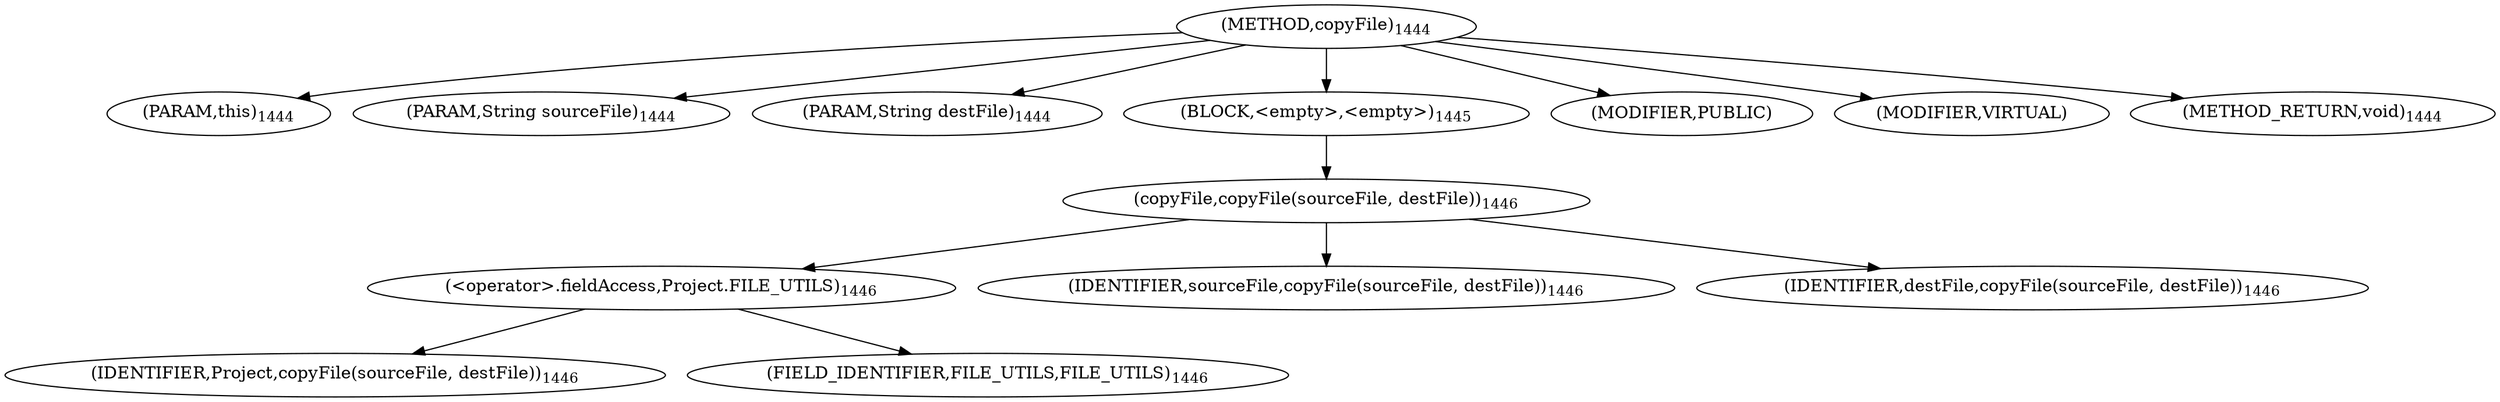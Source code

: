 digraph "copyFile" {  
"2368" [label = <(METHOD,copyFile)<SUB>1444</SUB>> ]
"2369" [label = <(PARAM,this)<SUB>1444</SUB>> ]
"2370" [label = <(PARAM,String sourceFile)<SUB>1444</SUB>> ]
"2371" [label = <(PARAM,String destFile)<SUB>1444</SUB>> ]
"2372" [label = <(BLOCK,&lt;empty&gt;,&lt;empty&gt;)<SUB>1445</SUB>> ]
"2373" [label = <(copyFile,copyFile(sourceFile, destFile))<SUB>1446</SUB>> ]
"2374" [label = <(&lt;operator&gt;.fieldAccess,Project.FILE_UTILS)<SUB>1446</SUB>> ]
"2375" [label = <(IDENTIFIER,Project,copyFile(sourceFile, destFile))<SUB>1446</SUB>> ]
"2376" [label = <(FIELD_IDENTIFIER,FILE_UTILS,FILE_UTILS)<SUB>1446</SUB>> ]
"2377" [label = <(IDENTIFIER,sourceFile,copyFile(sourceFile, destFile))<SUB>1446</SUB>> ]
"2378" [label = <(IDENTIFIER,destFile,copyFile(sourceFile, destFile))<SUB>1446</SUB>> ]
"2379" [label = <(MODIFIER,PUBLIC)> ]
"2380" [label = <(MODIFIER,VIRTUAL)> ]
"2381" [label = <(METHOD_RETURN,void)<SUB>1444</SUB>> ]
  "2368" -> "2369" 
  "2368" -> "2370" 
  "2368" -> "2371" 
  "2368" -> "2372" 
  "2368" -> "2379" 
  "2368" -> "2380" 
  "2368" -> "2381" 
  "2372" -> "2373" 
  "2373" -> "2374" 
  "2373" -> "2377" 
  "2373" -> "2378" 
  "2374" -> "2375" 
  "2374" -> "2376" 
}
